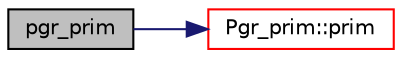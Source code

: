 digraph "pgr_prim"
{
  edge [fontname="Helvetica",fontsize="10",labelfontname="Helvetica",labelfontsize="10"];
  node [fontname="Helvetica",fontsize="10",shape=record];
  rankdir="LR";
  Node1 [label="pgr_prim",height=0.2,width=0.4,color="black", fillcolor="grey75", style="filled", fontcolor="black"];
  Node1 -> Node2 [color="midnightblue",fontsize="10",style="solid",fontname="Helvetica"];
  Node2 [label="Pgr_prim::prim",height=0.2,width=0.4,color="red", fillcolor="white", style="filled",URL="$classPgr__prim.html#ac0fb5878a822e585b21df0189c3697c8"];
}
